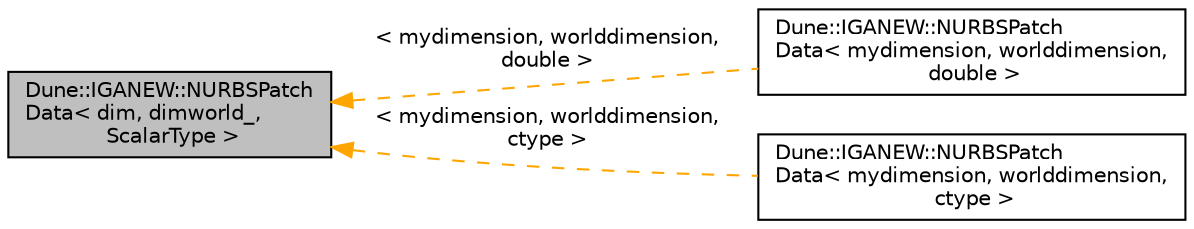 digraph "Dune::IGANEW::NURBSPatchData&lt; dim, dimworld_, ScalarType &gt;"
{
 // LATEX_PDF_SIZE
  edge [fontname="Helvetica",fontsize="10",labelfontname="Helvetica",labelfontsize="10"];
  node [fontname="Helvetica",fontsize="10",shape=record];
  rankdir="LR";
  Node1 [label="Dune::IGANEW::NURBSPatch\lData\< dim, dimworld_,\l ScalarType \>",height=0.2,width=0.4,color="black", fillcolor="grey75", style="filled", fontcolor="black",tooltip="struct that holds all data regarding the NURBS geometric structure"];
  Node1 -> Node2 [dir="back",color="orange",fontsize="10",style="dashed",label=" \< mydimension, worlddimension,\l double \>" ,fontname="Helvetica"];
  Node2 [label="Dune::IGANEW::NURBSPatch\lData\< mydimension, worlddimension,\l double \>",height=0.2,width=0.4,color="black", fillcolor="white", style="filled",URL="$dc/d51/a01120.html",tooltip=" "];
  Node1 -> Node3 [dir="back",color="orange",fontsize="10",style="dashed",label=" \< mydimension, worlddimension,\l ctype \>" ,fontname="Helvetica"];
  Node3 [label="Dune::IGANEW::NURBSPatch\lData\< mydimension, worlddimension,\l ctype \>",height=0.2,width=0.4,color="black", fillcolor="white", style="filled",URL="$dc/d51/a01120.html",tooltip=" "];
}
